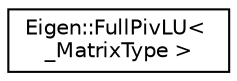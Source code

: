 digraph "Graphical Class Hierarchy"
{
  edge [fontname="Helvetica",fontsize="10",labelfontname="Helvetica",labelfontsize="10"];
  node [fontname="Helvetica",fontsize="10",shape=record];
  rankdir="LR";
  Node1 [label="Eigen::FullPivLU\< \l_MatrixType \>",height=0.2,width=0.4,color="black", fillcolor="white", style="filled",URL="$class_eigen_1_1_full_piv_l_u.html",tooltip="LU decomposition of a matrix with complete pivoting, and related features. "];
}
